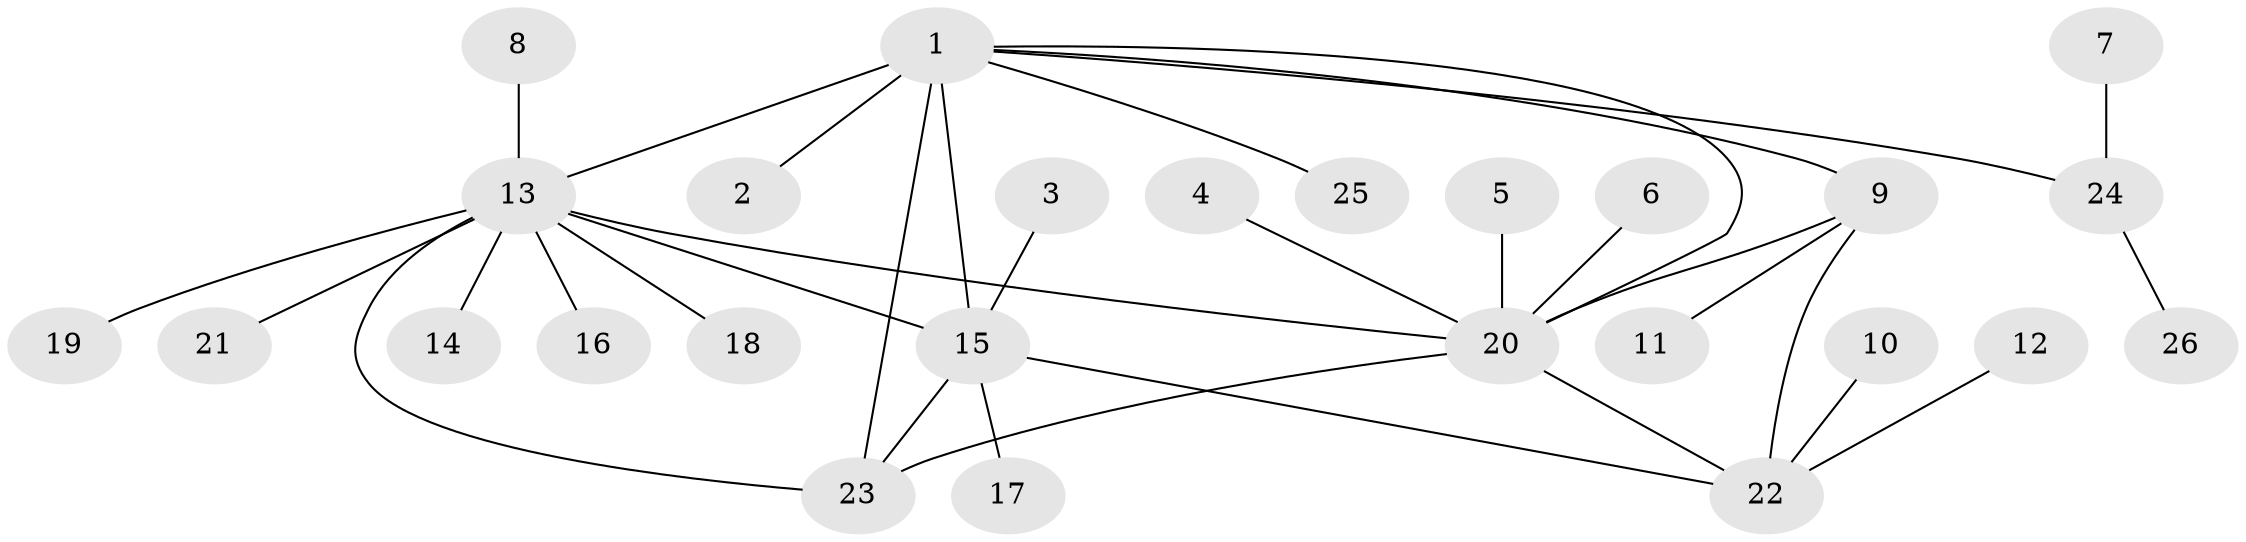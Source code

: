 // original degree distribution, {6: 0.02040816326530612, 4: 0.10204081632653061, 9: 0.02040816326530612, 2: 0.20408163265306123, 7: 0.04081632653061224, 5: 0.02040816326530612, 8: 0.02040816326530612, 3: 0.08163265306122448, 1: 0.4897959183673469}
// Generated by graph-tools (version 1.1) at 2025/26/03/09/25 03:26:44]
// undirected, 26 vertices, 33 edges
graph export_dot {
graph [start="1"]
  node [color=gray90,style=filled];
  1;
  2;
  3;
  4;
  5;
  6;
  7;
  8;
  9;
  10;
  11;
  12;
  13;
  14;
  15;
  16;
  17;
  18;
  19;
  20;
  21;
  22;
  23;
  24;
  25;
  26;
  1 -- 2 [weight=1.0];
  1 -- 9 [weight=1.0];
  1 -- 13 [weight=1.0];
  1 -- 15 [weight=2.0];
  1 -- 20 [weight=1.0];
  1 -- 23 [weight=2.0];
  1 -- 24 [weight=1.0];
  1 -- 25 [weight=1.0];
  3 -- 15 [weight=1.0];
  4 -- 20 [weight=1.0];
  5 -- 20 [weight=1.0];
  6 -- 20 [weight=1.0];
  7 -- 24 [weight=1.0];
  8 -- 13 [weight=1.0];
  9 -- 11 [weight=1.0];
  9 -- 20 [weight=1.0];
  9 -- 22 [weight=1.0];
  10 -- 22 [weight=1.0];
  12 -- 22 [weight=1.0];
  13 -- 14 [weight=1.0];
  13 -- 15 [weight=1.0];
  13 -- 16 [weight=1.0];
  13 -- 18 [weight=1.0];
  13 -- 19 [weight=1.0];
  13 -- 20 [weight=1.0];
  13 -- 21 [weight=1.0];
  13 -- 23 [weight=2.0];
  15 -- 17 [weight=1.0];
  15 -- 22 [weight=1.0];
  15 -- 23 [weight=1.0];
  20 -- 22 [weight=1.0];
  20 -- 23 [weight=1.0];
  24 -- 26 [weight=1.0];
}
